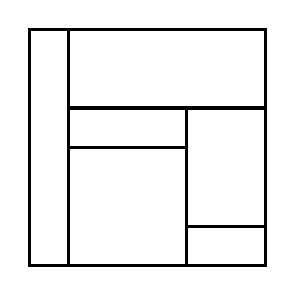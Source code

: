 \begin{tikzpicture}[very thick, scale=.5]
    \draw (0,0) rectangle (1,6);
    \draw (1,4) rectangle (6,6);
    \draw (1,3) rectangle (4,4);
    \draw (1,0) rectangle (4,3);
    \draw (4,1) rectangle (6,4);
    \draw (4,0) rectangle (6,1);
\end{tikzpicture}
